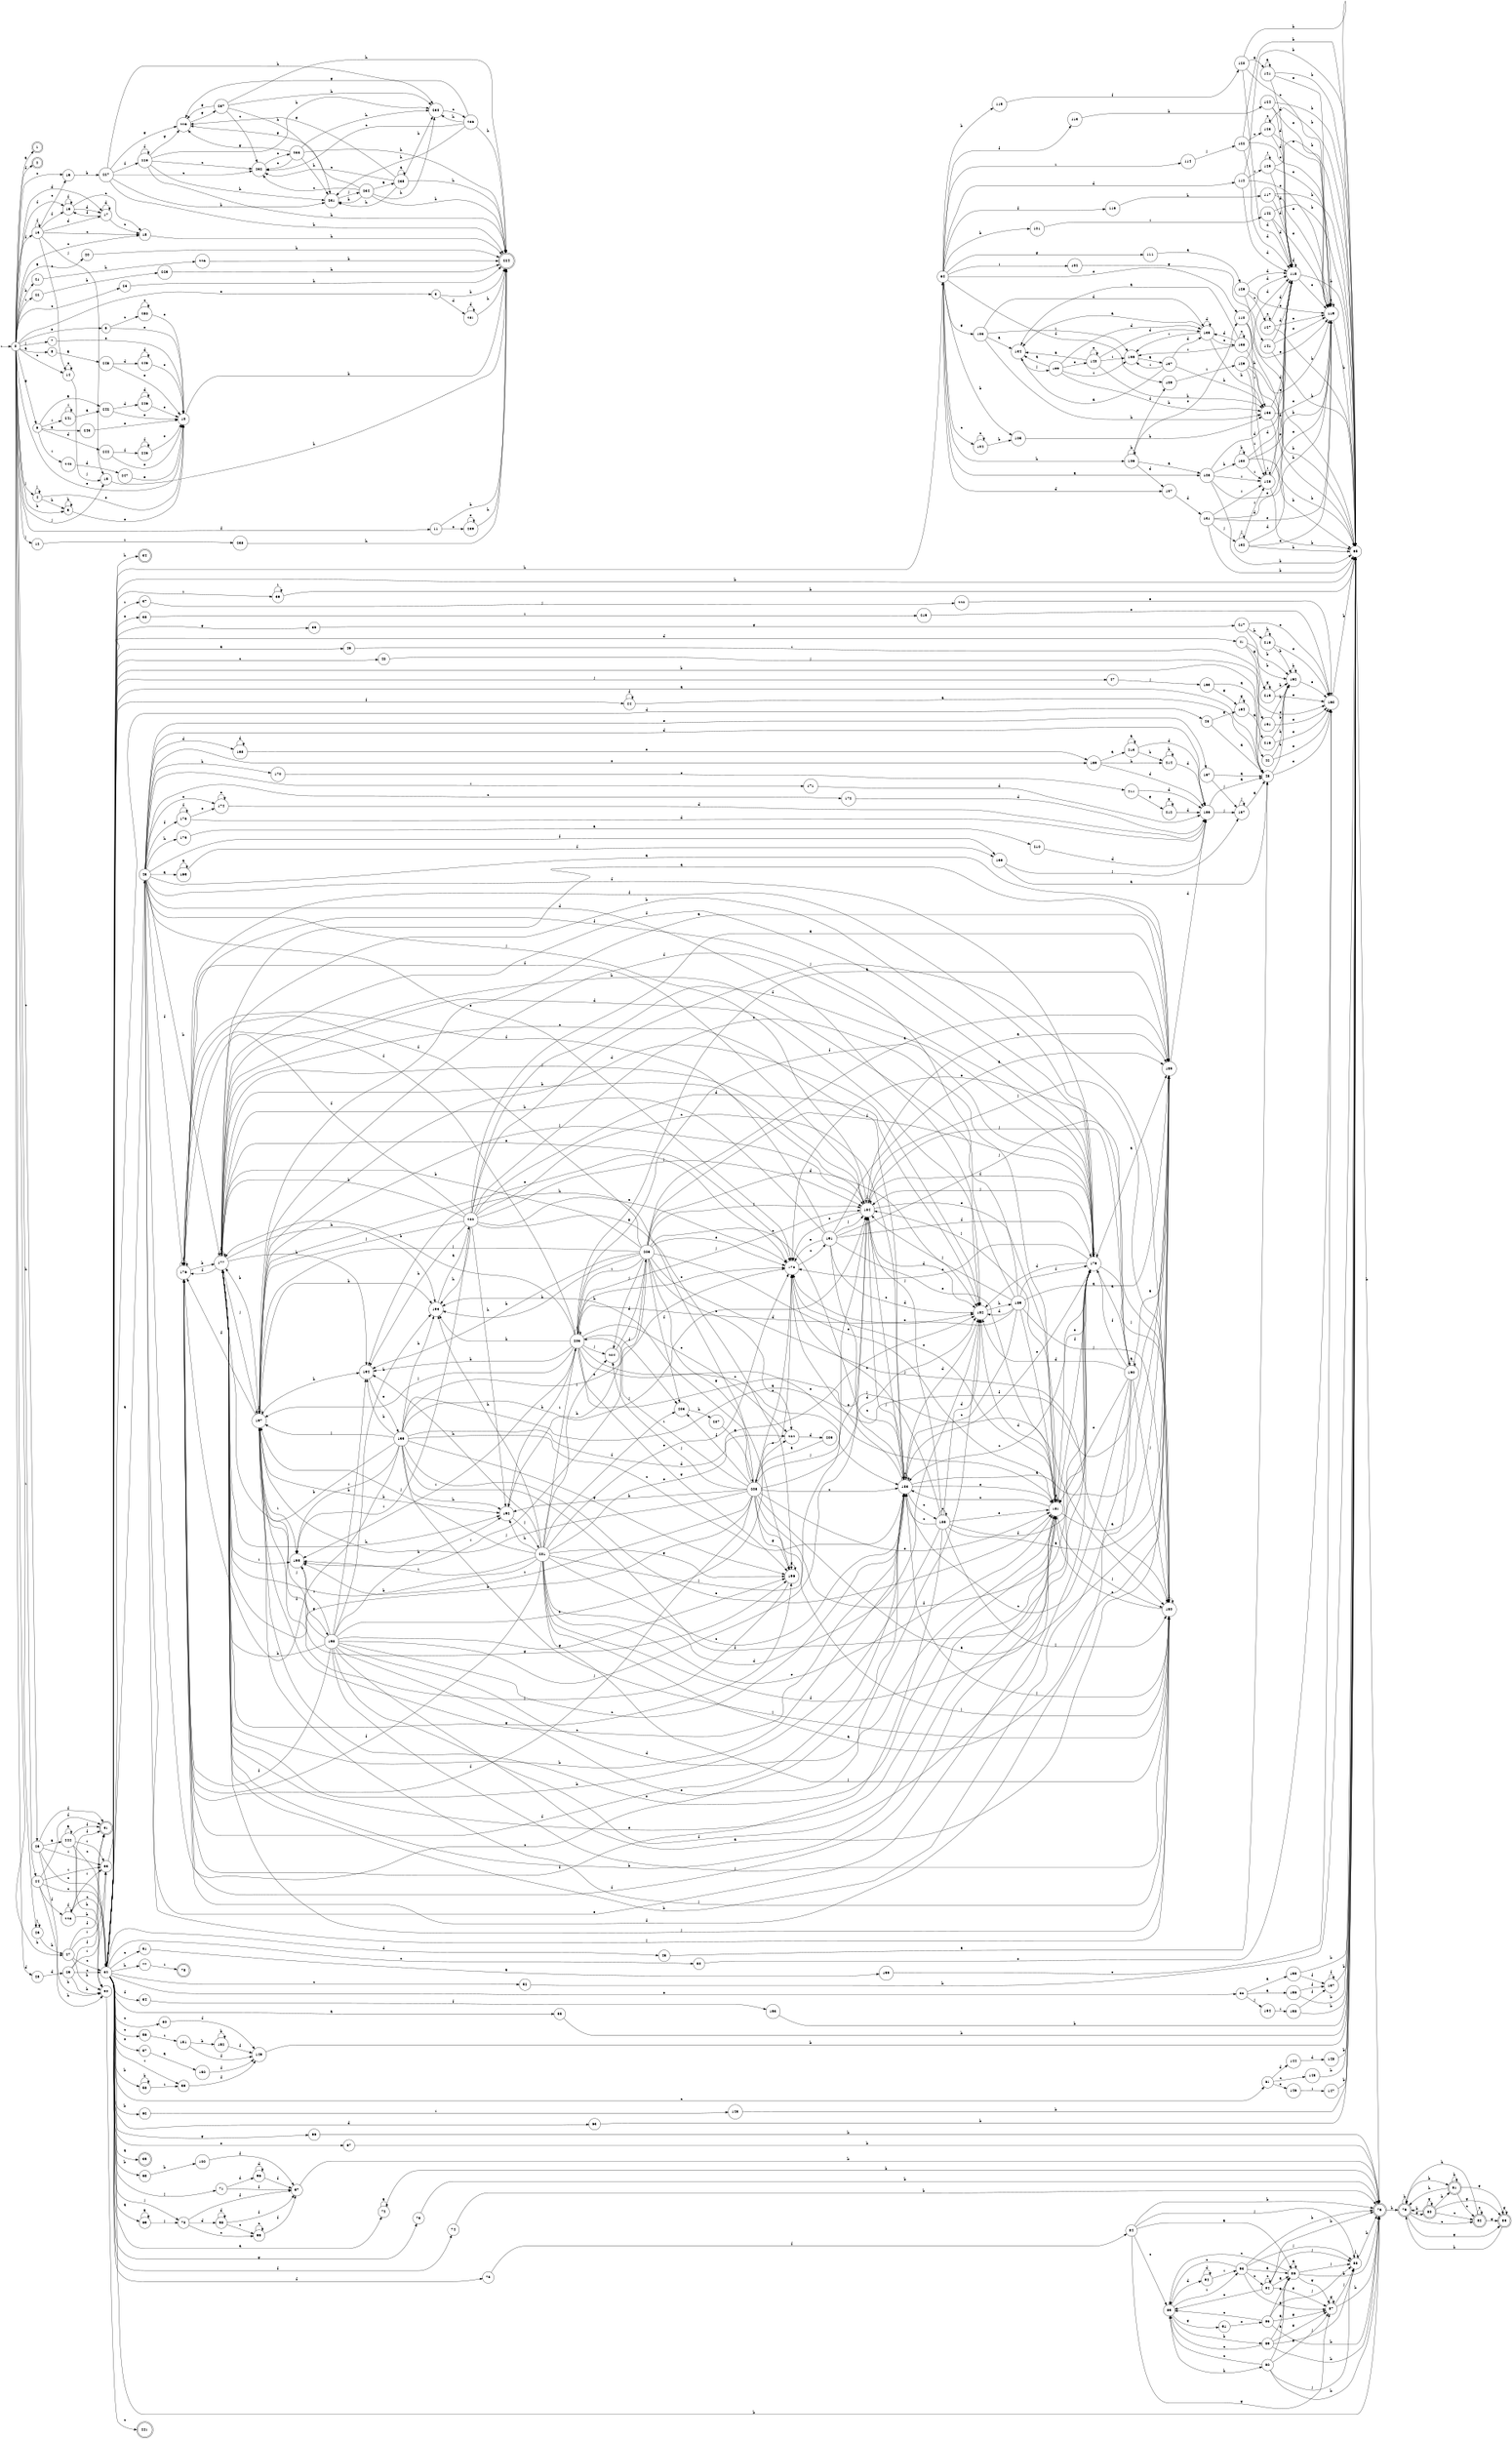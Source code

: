digraph finite_state_machine {
rankdir=LR;
size="20,20";
node [shape = point]; "dummy0"
node [shape = circle]; "0";
"dummy0" -> "0";
node [shape = doublecircle]; "1";node [shape = doublecircle]; "2";node [shape = circle]; "3";
node [shape = circle]; "4";
node [shape = circle]; "5";
node [shape = circle]; "6";
node [shape = circle]; "7";
node [shape = circle]; "8";
node [shape = circle]; "9";
node [shape = circle]; "10";
node [shape = circle]; "11";
node [shape = circle]; "12";
node [shape = circle]; "13";
node [shape = circle]; "14";
node [shape = circle]; "15";
node [shape = circle]; "16";
node [shape = circle]; "17";
node [shape = circle]; "18";
node [shape = circle]; "19";
node [shape = circle]; "20";
node [shape = circle]; "21";
node [shape = circle]; "22";
node [shape = circle]; "23";
node [shape = circle]; "24";
node [shape = circle]; "25";
node [shape = circle]; "26";
node [shape = circle]; "27";
node [shape = circle]; "28";
node [shape = circle]; "29";
node [shape = circle]; "30";
node [shape = doublecircle]; "31";node [shape = circle]; "32";
node [shape = circle]; "33";
node [shape = doublecircle]; "34";node [shape = doublecircle]; "35";node [shape = circle]; "36";
node [shape = circle]; "37";
node [shape = circle]; "38";
node [shape = circle]; "39";
node [shape = circle]; "40";
node [shape = circle]; "41";
node [shape = circle]; "42";
node [shape = circle]; "43";
node [shape = circle]; "44";
node [shape = circle]; "45";
node [shape = circle]; "46";
node [shape = circle]; "47";
node [shape = circle]; "48";
node [shape = circle]; "49";
node [shape = circle]; "50";
node [shape = circle]; "51";
node [shape = circle]; "52";
node [shape = circle]; "53";
node [shape = circle]; "54";
node [shape = circle]; "55";
node [shape = circle]; "56";
node [shape = circle]; "57";
node [shape = circle]; "58";
node [shape = circle]; "59";
node [shape = circle]; "60";
node [shape = circle]; "61";
node [shape = circle]; "62";
node [shape = circle]; "63";
node [shape = circle]; "64";
node [shape = circle]; "65";
node [shape = circle]; "66";
node [shape = circle]; "67";
node [shape = circle]; "68";
node [shape = circle]; "69";
node [shape = circle]; "70";
node [shape = circle]; "71";
node [shape = circle]; "72";
node [shape = circle]; "73";
node [shape = circle]; "74";
node [shape = circle]; "75";
node [shape = doublecircle]; "76";node [shape = circle]; "77";
node [shape = doublecircle]; "78";node [shape = doublecircle]; "79";node [shape = doublecircle]; "80";node [shape = doublecircle]; "81";node [shape = doublecircle]; "82";node [shape = doublecircle]; "83";node [shape = circle]; "84";
node [shape = circle]; "85";
node [shape = circle]; "86";
node [shape = circle]; "87";
node [shape = circle]; "88";
node [shape = circle]; "89";
node [shape = circle]; "90";
node [shape = circle]; "91";
node [shape = circle]; "92";
node [shape = circle]; "93";
node [shape = circle]; "94";
node [shape = circle]; "95";
node [shape = circle]; "96";
node [shape = circle]; "97";
node [shape = circle]; "98";
node [shape = circle]; "99";
node [shape = circle]; "100";
node [shape = circle]; "101";
node [shape = circle]; "102";
node [shape = circle]; "103";
node [shape = circle]; "104";
node [shape = circle]; "105";
node [shape = circle]; "106";
node [shape = circle]; "107";
node [shape = circle]; "108";
node [shape = circle]; "109";
node [shape = circle]; "110";
node [shape = circle]; "111";
node [shape = circle]; "112";
node [shape = circle]; "113";
node [shape = circle]; "114";
node [shape = circle]; "115";
node [shape = circle]; "116";
node [shape = circle]; "117";
node [shape = circle]; "118";
node [shape = circle]; "119";
node [shape = circle]; "120";
node [shape = circle]; "121";
node [shape = circle]; "122";
node [shape = circle]; "123";
node [shape = circle]; "124";
node [shape = circle]; "125";
node [shape = circle]; "126";
node [shape = circle]; "127";
node [shape = circle]; "128";
node [shape = circle]; "129";
node [shape = circle]; "130";
node [shape = circle]; "131";
node [shape = circle]; "132";
node [shape = circle]; "133";
node [shape = circle]; "134";
node [shape = circle]; "135";
node [shape = circle]; "136";
node [shape = circle]; "137";
node [shape = circle]; "138";
node [shape = circle]; "139";
node [shape = circle]; "140";
node [shape = circle]; "141";
node [shape = circle]; "142";
node [shape = circle]; "143";
node [shape = circle]; "144";
node [shape = circle]; "145";
node [shape = circle]; "146";
node [shape = circle]; "147";
node [shape = circle]; "148";
node [shape = circle]; "149";
node [shape = circle]; "150";
node [shape = circle]; "151";
node [shape = circle]; "152";
node [shape = circle]; "153";
node [shape = circle]; "154";
node [shape = circle]; "155";
node [shape = circle]; "156";
node [shape = circle]; "157";
node [shape = circle]; "158";
node [shape = circle]; "159";
node [shape = circle]; "160";
node [shape = circle]; "161";
node [shape = circle]; "162";
node [shape = circle]; "163";
node [shape = circle]; "164";
node [shape = circle]; "165";
node [shape = circle]; "166";
node [shape = circle]; "167";
node [shape = circle]; "168";
node [shape = circle]; "169";
node [shape = circle]; "170";
node [shape = circle]; "171";
node [shape = circle]; "172";
node [shape = circle]; "173";
node [shape = circle]; "174";
node [shape = circle]; "175";
node [shape = circle]; "176";
node [shape = circle]; "177";
node [shape = circle]; "178";
node [shape = circle]; "179";
node [shape = circle]; "180";
node [shape = circle]; "181";
node [shape = circle]; "182";
node [shape = circle]; "183";
node [shape = circle]; "184";
node [shape = circle]; "185";
node [shape = circle]; "186";
node [shape = circle]; "187";
node [shape = circle]; "188";
node [shape = circle]; "189";
node [shape = circle]; "190";
node [shape = circle]; "191";
node [shape = circle]; "192";
node [shape = circle]; "193";
node [shape = circle]; "194";
node [shape = circle]; "195";
node [shape = circle]; "196";
node [shape = circle]; "197";
node [shape = circle]; "198";
node [shape = circle]; "199";
node [shape = circle]; "200";
node [shape = circle]; "201";
node [shape = circle]; "202";
node [shape = circle]; "203";
node [shape = circle]; "204";
node [shape = circle]; "205";
node [shape = circle]; "206";
node [shape = circle]; "207";
node [shape = circle]; "208";
node [shape = circle]; "209";
node [shape = circle]; "210";
node [shape = circle]; "211";
node [shape = circle]; "212";
node [shape = circle]; "213";
node [shape = circle]; "214";
node [shape = circle]; "215";
node [shape = circle]; "216";
node [shape = circle]; "217";
node [shape = circle]; "218";
node [shape = circle]; "219";
node [shape = circle]; "220";
node [shape = doublecircle]; "221";node [shape = circle]; "222";
node [shape = circle]; "223";
node [shape = doublecircle]; "224";node [shape = circle]; "225";
node [shape = circle]; "226";
node [shape = circle]; "227";
node [shape = circle]; "228";
node [shape = circle]; "229";
node [shape = circle]; "230";
node [shape = circle]; "231";
node [shape = circle]; "232";
node [shape = circle]; "233";
node [shape = circle]; "234";
node [shape = circle]; "235";
node [shape = circle]; "236";
node [shape = circle]; "237";
node [shape = circle]; "238";
node [shape = circle]; "239";
node [shape = circle]; "240";
node [shape = circle]; "241";
node [shape = circle]; "242";
node [shape = circle]; "243";
node [shape = circle]; "244";
node [shape = circle]; "245";
node [shape = circle]; "246";
node [shape = circle]; "247";
node [shape = circle]; "248";
node [shape = circle]; "249";
node [shape = circle]; "250";
node [shape = circle]; "251";
"0" -> "8" [label = "a"];
 "0" -> "1" [label = "a"];
 "0" -> "20" [label = "a"];
 "0" -> "16" [label = "f"];
 "0" -> "2" [label = "f"];
 "0" -> "11" [label = "f"];
 "0" -> "13" [label = "f"];
 "0" -> "10" [label = "e"];
 "0" -> "3" [label = "e"];
 "0" -> "6" [label = "e"];
 "0" -> "15" [label = "j"];
 "0" -> "4" [label = "j"];
 "0" -> "12" [label = "j"];
 "0" -> "7" [label = "j"];
 "0" -> "24" [label = "h"];
 "0" -> "27" [label = "h"];
 "0" -> "5" [label = "h"];
 "0" -> "9" [label = "g"];
 "0" -> "18" [label = "c"];
 "0" -> "19" [label = "c"];
 "0" -> "23" [label = "c"];
 "0" -> "25" [label = "c"];
 "0" -> "14" [label = "c"];
 "0" -> "17" [label = "d"];
 "0" -> "28" [label = "d"];
 "0" -> "21" [label = "b"];
 "0" -> "26" [label = "i"];
 "0" -> "22" [label = "i"];
 "28" -> "29" [label = "d"];
 "29" -> "30" [label = "h"];
 "29" -> "31" [label = "f"];
 "29" -> "32" [label = "c"];
 "29" -> "33" [label = "i"];
 "33" -> "34" [label = "h"];
 "32" -> "48" [label = "a"];
 "32" -> "49" [label = "a"];
 "32" -> "35" [label = "a"];
 "32" -> "69" [label = "a"];
 "32" -> "55" [label = "a"];
 "32" -> "72" [label = "a"];
 "32" -> "43" [label = "a"];
 "32" -> "59" [label = "i"];
 "32" -> "36" [label = "i"];
 "32" -> "37" [label = "i"];
 "32" -> "57" [label = "e"];
 "32" -> "67" [label = "e"];
 "32" -> "53" [label = "e"];
 "32" -> "38" [label = "e"];
 "32" -> "73" [label = "g"];
 "32" -> "66" [label = "g"];
 "32" -> "39" [label = "g"];
 "32" -> "50" [label = "c"];
 "32" -> "51" [label = "c"];
 "32" -> "52" [label = "c"];
 "32" -> "40" [label = "c"];
 "32" -> "56" [label = "c"];
 "32" -> "60" [label = "c"];
 "32" -> "61" [label = "c"];
 "32" -> "41" [label = "d"];
 "32" -> "45" [label = "d"];
 "32" -> "46" [label = "d"];
 "32" -> "63" [label = "d"];
 "32" -> "65" [label = "b"];
 "32" -> "68" [label = "b"];
 "32" -> "58" [label = "b"];
 "32" -> "42" [label = "b"];
 "32" -> "76" [label = "b"];
 "32" -> "62" [label = "b"];
 "32" -> "74" [label = "f"];
 "32" -> "75" [label = "f"];
 "32" -> "44" [label = "f"];
 "32" -> "54" [label = "f"];
 "32" -> "71" [label = "j"];
 "32" -> "70" [label = "j"];
 "32" -> "47" [label = "j"];
 "32" -> "64" [label = "h"];
 "32" -> "77" [label = "h"];
 "77" -> "78" [label = "i"];
 "76" -> "79" [label = "h"];
 "79" -> "79" [label = "h"];
 "79" -> "80" [label = "g"];
 "79" -> "83" [label = "g"];
 "79" -> "81" [label = "b"];
 "79" -> "82" [label = "c"];
 "83" -> "83" [label = "g"];
 "83" -> "79" [label = "h"];
 "82" -> "82" [label = "c"];
 "82" -> "79" [label = "h"];
 "82" -> "83" [label = "g"];
 "81" -> "81" [label = "b"];
 "81" -> "79" [label = "h"];
 "81" -> "82" [label = "c"];
 "81" -> "83" [label = "g"];
 "80" -> "80" [label = "g"];
 "80" -> "83" [label = "g"];
 "80" -> "79" [label = "h"];
 "80" -> "81" [label = "b"];
 "80" -> "82" [label = "c"];
 "75" -> "84" [label = "f"];
 "84" -> "85" [label = "c"];
 "84" -> "86" [label = "a"];
 "84" -> "87" [label = "g"];
 "84" -> "88" [label = "j"];
 "84" -> "76" [label = "b"];
 "88" -> "88" [label = "j"];
 "88" -> "76" [label = "b"];
 "87" -> "87" [label = "g"];
 "87" -> "88" [label = "j"];
 "87" -> "76" [label = "b"];
 "86" -> "86" [label = "a"];
 "86" -> "85" [label = "c"];
 "86" -> "87" [label = "g"];
 "86" -> "88" [label = "j"];
 "86" -> "76" [label = "b"];
 "85" -> "89" [label = "b"];
 "85" -> "90" [label = "h"];
 "85" -> "91" [label = "g"];
 "85" -> "92" [label = "d"];
 "85" -> "93" [label = "i"];
 "93" -> "85" [label = "c"];
 "93" -> "94" [label = "c"];
 "93" -> "86" [label = "a"];
 "93" -> "87" [label = "g"];
 "93" -> "88" [label = "j"];
 "93" -> "76" [label = "b"];
 "94" -> "85" [label = "c"];
 "94" -> "94" [label = "c"];
 "94" -> "86" [label = "a"];
 "94" -> "87" [label = "g"];
 "94" -> "88" [label = "j"];
 "94" -> "76" [label = "b"];
 "92" -> "92" [label = "d"];
 "92" -> "93" [label = "i"];
 "91" -> "95" [label = "e"];
 "95" -> "85" [label = "c"];
 "95" -> "86" [label = "a"];
 "95" -> "87" [label = "g"];
 "95" -> "88" [label = "j"];
 "95" -> "76" [label = "b"];
 "90" -> "85" [label = "c"];
 "90" -> "86" [label = "a"];
 "90" -> "87" [label = "g"];
 "90" -> "88" [label = "j"];
 "90" -> "76" [label = "b"];
 "89" -> "85" [label = "c"];
 "89" -> "86" [label = "a"];
 "89" -> "87" [label = "g"];
 "89" -> "88" [label = "j"];
 "89" -> "76" [label = "b"];
 "74" -> "76" [label = "b"];
 "73" -> "76" [label = "b"];
 "72" -> "72" [label = "a"];
 "72" -> "76" [label = "b"];
 "71" -> "96" [label = "d"];
 "71" -> "97" [label = "f"];
 "97" -> "76" [label = "b"];
 "96" -> "96" [label = "d"];
 "96" -> "97" [label = "f"];
 "70" -> "98" [label = "d"];
 "70" -> "99" [label = "c"];
 "70" -> "97" [label = "f"];
 "99" -> "99" [label = "c"];
 "99" -> "97" [label = "f"];
 "98" -> "98" [label = "d"];
 "98" -> "99" [label = "c"];
 "98" -> "97" [label = "f"];
 "69" -> "69" [label = "a"];
 "69" -> "70" [label = "j"];
 "68" -> "100" [label = "b"];
 "100" -> "97" [label = "f"];
 "67" -> "76" [label = "b"];
 "66" -> "76" [label = "b"];
 "65" -> "76" [label = "b"];
 "64" -> "105" [label = "b"];
 "64" -> "115" [label = "b"];
 "64" -> "101" [label = "b"];
 "64" -> "114" [label = "i"];
 "64" -> "102" [label = "i"];
 "64" -> "111" [label = "g"];
 "64" -> "103" [label = "g"];
 "64" -> "104" [label = "c"];
 "64" -> "106" [label = "h"];
 "64" -> "112" [label = "d"];
 "64" -> "107" [label = "d"];
 "64" -> "108" [label = "a"];
 "64" -> "113" [label = "f"];
 "64" -> "116" [label = "f"];
 "64" -> "109" [label = "f"];
 "64" -> "110" [label = "e"];
 "116" -> "117" [label = "h"];
 "117" -> "118" [label = "d"];
 "117" -> "119" [label = "e"];
 "117" -> "65" [label = "b"];
 "119" -> "119" [label = "e"];
 "119" -> "65" [label = "b"];
 "118" -> "118" [label = "d"];
 "118" -> "119" [label = "e"];
 "118" -> "65" [label = "b"];
 "115" -> "120" [label = "f"];
 "120" -> "121" [label = "a"];
 "120" -> "118" [label = "d"];
 "120" -> "119" [label = "e"];
 "120" -> "65" [label = "b"];
 "121" -> "121" [label = "a"];
 "121" -> "118" [label = "d"];
 "121" -> "119" [label = "e"];
 "121" -> "65" [label = "b"];
 "114" -> "122" [label = "j"];
 "122" -> "123" [label = "c"];
 "122" -> "118" [label = "d"];
 "122" -> "119" [label = "e"];
 "122" -> "65" [label = "b"];
 "123" -> "123" [label = "c"];
 "123" -> "118" [label = "d"];
 "123" -> "119" [label = "e"];
 "123" -> "65" [label = "b"];
 "113" -> "124" [label = "b"];
 "124" -> "118" [label = "d"];
 "124" -> "119" [label = "e"];
 "124" -> "65" [label = "b"];
 "112" -> "125" [label = "i"];
 "112" -> "118" [label = "d"];
 "112" -> "119" [label = "e"];
 "112" -> "65" [label = "b"];
 "125" -> "125" [label = "i"];
 "125" -> "118" [label = "d"];
 "125" -> "119" [label = "e"];
 "125" -> "65" [label = "b"];
 "111" -> "126" [label = "a"];
 "126" -> "127" [label = "c"];
 "126" -> "118" [label = "d"];
 "126" -> "119" [label = "e"];
 "126" -> "65" [label = "b"];
 "127" -> "127" [label = "c"];
 "127" -> "118" [label = "d"];
 "127" -> "119" [label = "e"];
 "127" -> "65" [label = "b"];
 "110" -> "128" [label = "i"];
 "110" -> "118" [label = "d"];
 "110" -> "119" [label = "e"];
 "110" -> "65" [label = "b"];
 "128" -> "128" [label = "i"];
 "128" -> "118" [label = "d"];
 "128" -> "119" [label = "e"];
 "128" -> "65" [label = "b"];
 "109" -> "129" [label = "i"];
 "129" -> "128" [label = "i"];
 "129" -> "118" [label = "d"];
 "129" -> "119" [label = "e"];
 "129" -> "65" [label = "b"];
 "108" -> "65" [label = "b"];
 "108" -> "130" [label = "b"];
 "108" -> "128" [label = "i"];
 "108" -> "118" [label = "d"];
 "108" -> "119" [label = "e"];
 "130" -> "65" [label = "b"];
 "130" -> "130" [label = "b"];
 "130" -> "128" [label = "i"];
 "130" -> "118" [label = "d"];
 "130" -> "119" [label = "e"];
 "107" -> "131" [label = "d"];
 "131" -> "132" [label = "j"];
 "131" -> "128" [label = "i"];
 "131" -> "118" [label = "d"];
 "131" -> "119" [label = "e"];
 "131" -> "65" [label = "b"];
 "132" -> "132" [label = "j"];
 "132" -> "128" [label = "i"];
 "132" -> "118" [label = "d"];
 "132" -> "119" [label = "e"];
 "132" -> "65" [label = "b"];
 "106" -> "106" [label = "h"];
 "106" -> "107" [label = "d"];
 "106" -> "108" [label = "a"];
 "106" -> "109" [label = "f"];
 "106" -> "110" [label = "e"];
 "105" -> "133" [label = "h"];
 "133" -> "118" [label = "d"];
 "133" -> "119" [label = "e"];
 "133" -> "65" [label = "b"];
 "104" -> "104" [label = "c"];
 "104" -> "105" [label = "b"];
 "103" -> "134" [label = "a"];
 "103" -> "135" [label = "d"];
 "103" -> "136" [label = "i"];
 "103" -> "133" [label = "h"];
 "136" -> "137" [label = "a"];
 "137" -> "136" [label = "i"];
 "137" -> "134" [label = "a"];
 "137" -> "135" [label = "d"];
 "137" -> "133" [label = "h"];
 "135" -> "135" [label = "d"];
 "135" -> "138" [label = "c"];
 "135" -> "134" [label = "a"];
 "135" -> "136" [label = "i"];
 "135" -> "133" [label = "h"];
 "138" -> "138" [label = "c"];
 "138" -> "135" [label = "d"];
 "138" -> "134" [label = "a"];
 "138" -> "136" [label = "i"];
 "138" -> "133" [label = "h"];
 "134" -> "139" [label = "j"];
 "139" -> "134" [label = "a"];
 "139" -> "140" [label = "e"];
 "139" -> "135" [label = "d"];
 "139" -> "136" [label = "i"];
 "139" -> "133" [label = "h"];
 "140" -> "140" [label = "e"];
 "140" -> "134" [label = "a"];
 "140" -> "135" [label = "d"];
 "140" -> "136" [label = "i"];
 "140" -> "133" [label = "h"];
 "102" -> "141" [label = "g"];
 "141" -> "118" [label = "d"];
 "141" -> "119" [label = "e"];
 "141" -> "65" [label = "b"];
 "101" -> "142" [label = "i"];
 "142" -> "118" [label = "d"];
 "142" -> "119" [label = "e"];
 "142" -> "65" [label = "b"];
 "63" -> "65" [label = "b"];
 "62" -> "143" [label = "i"];
 "143" -> "65" [label = "b"];
 "61" -> "144" [label = "d"];
 "61" -> "145" [label = "c"];
 "61" -> "146" [label = "e"];
 "146" -> "147" [label = "i"];
 "147" -> "65" [label = "b"];
 "145" -> "65" [label = "b"];
 "144" -> "148" [label = "d"];
 "148" -> "65" [label = "b"];
 "60" -> "149" [label = "f"];
 "149" -> "65" [label = "b"];
 "59" -> "149" [label = "f"];
 "58" -> "58" [label = "b"];
 "58" -> "59" [label = "i"];
 "57" -> "150" [label = "a"];
 "150" -> "149" [label = "f"];
 "56" -> "151" [label = "i"];
 "151" -> "152" [label = "b"];
 "151" -> "149" [label = "f"];
 "152" -> "152" [label = "b"];
 "152" -> "149" [label = "f"];
 "55" -> "65" [label = "b"];
 "54" -> "153" [label = "f"];
 "153" -> "65" [label = "b"];
 "53" -> "154" [label = "j"];
 "53" -> "155" [label = "a"];
 "53" -> "156" [label = "a"];
 "156" -> "157" [label = "f"];
 "156" -> "65" [label = "b"];
 "157" -> "157" [label = "f"];
 "157" -> "65" [label = "b"];
 "155" -> "157" [label = "f"];
 "155" -> "65" [label = "b"];
 "154" -> "158" [label = "i"];
 "158" -> "157" [label = "f"];
 "158" -> "65" [label = "b"];
 "52" -> "65" [label = "b"];
 "51" -> "159" [label = "a"];
 "159" -> "160" [label = "e"];
 "160" -> "65" [label = "b"];
 "50" -> "160" [label = "e"];
 "49" -> "161" [label = "i"];
 "161" -> "162" [label = "b"];
 "161" -> "160" [label = "e"];
 "162" -> "162" [label = "b"];
 "162" -> "160" [label = "e"];
 "48" -> "162" [label = "b"];
 "48" -> "160" [label = "e"];
 "47" -> "163" [label = "j"];
 "163" -> "164" [label = "g"];
 "163" -> "48" [label = "a"];
 "164" -> "164" [label = "g"];
 "164" -> "48" [label = "a"];
 "46" -> "164" [label = "g"];
 "46" -> "48" [label = "a"];
 "45" -> "48" [label = "a"];
 "44" -> "44" [label = "f"];
 "44" -> "48" [label = "a"];
 "43" -> "185" [label = "a"];
 "43" -> "165" [label = "a"];
 "43" -> "176" [label = "f"];
 "43" -> "179" [label = "f"];
 "43" -> "173" [label = "f"];
 "43" -> "166" [label = "f"];
 "43" -> "178" [label = "e"];
 "43" -> "181" [label = "e"];
 "43" -> "167" [label = "e"];
 "43" -> "169" [label = "e"];
 "43" -> "174" [label = "e"];
 "43" -> "168" [label = "d"];
 "43" -> "186" [label = "d"];
 "43" -> "182" [label = "d"];
 "43" -> "170" [label = "h"];
 "43" -> "175" [label = "h"];
 "43" -> "171" [label = "i"];
 "43" -> "172" [label = "c"];
 "43" -> "183" [label = "c"];
 "43" -> "177" [label = "b"];
 "43" -> "184" [label = "j"];
 "43" -> "180" [label = "j"];
 "186" -> "187" [label = "j"];
 "186" -> "48" [label = "a"];
 "187" -> "187" [label = "j"];
 "187" -> "48" [label = "a"];
 "185" -> "186" [label = "d"];
 "184" -> "184" [label = "j"];
 "184" -> "180" [label = "j"];
 "184" -> "176" [label = "f"];
 "184" -> "179" [label = "f"];
 "184" -> "177" [label = "b"];
 "184" -> "178" [label = "e"];
 "184" -> "181" [label = "e"];
 "184" -> "182" [label = "d"];
 "184" -> "183" [label = "c"];
 "184" -> "185" [label = "a"];
 "183" -> "188" [label = "c"];
 "183" -> "183" [label = "c"];
 "183" -> "176" [label = "f"];
 "183" -> "179" [label = "f"];
 "183" -> "177" [label = "b"];
 "183" -> "178" [label = "e"];
 "183" -> "181" [label = "e"];
 "183" -> "184" [label = "j"];
 "183" -> "180" [label = "j"];
 "183" -> "182" [label = "d"];
 "183" -> "185" [label = "a"];
 "188" -> "188" [label = "c"];
 "188" -> "183" [label = "c"];
 "188" -> "176" [label = "f"];
 "188" -> "179" [label = "f"];
 "188" -> "177" [label = "b"];
 "188" -> "178" [label = "e"];
 "188" -> "181" [label = "e"];
 "188" -> "184" [label = "j"];
 "188" -> "180" [label = "j"];
 "188" -> "182" [label = "d"];
 "188" -> "185" [label = "a"];
 "182" -> "189" [label = "h"];
 "189" -> "182" [label = "d"];
 "189" -> "176" [label = "f"];
 "189" -> "179" [label = "f"];
 "189" -> "177" [label = "b"];
 "189" -> "178" [label = "e"];
 "189" -> "181" [label = "e"];
 "189" -> "184" [label = "j"];
 "189" -> "180" [label = "j"];
 "189" -> "183" [label = "c"];
 "189" -> "185" [label = "a"];
 "181" -> "178" [label = "e"];
 "181" -> "181" [label = "e"];
 "181" -> "184" [label = "j"];
 "181" -> "180" [label = "j"];
 "181" -> "176" [label = "f"];
 "181" -> "179" [label = "f"];
 "181" -> "177" [label = "b"];
 "181" -> "182" [label = "d"];
 "181" -> "183" [label = "c"];
 "181" -> "185" [label = "a"];
 "180" -> "180" [label = "j"];
 "180" -> "181" [label = "e"];
 "179" -> "176" [label = "f"];
 "179" -> "179" [label = "f"];
 "179" -> "185" [label = "a"];
 "179" -> "190" [label = "a"];
 "179" -> "177" [label = "b"];
 "179" -> "178" [label = "e"];
 "179" -> "181" [label = "e"];
 "179" -> "184" [label = "j"];
 "179" -> "180" [label = "j"];
 "179" -> "182" [label = "d"];
 "179" -> "183" [label = "c"];
 "190" -> "185" [label = "a"];
 "190" -> "190" [label = "a"];
 "190" -> "176" [label = "f"];
 "190" -> "179" [label = "f"];
 "190" -> "177" [label = "b"];
 "190" -> "178" [label = "e"];
 "190" -> "181" [label = "e"];
 "190" -> "184" [label = "j"];
 "190" -> "180" [label = "j"];
 "190" -> "182" [label = "d"];
 "190" -> "183" [label = "c"];
 "178" -> "191" [label = "c"];
 "191" -> "178" [label = "e"];
 "191" -> "181" [label = "e"];
 "191" -> "176" [label = "f"];
 "191" -> "179" [label = "f"];
 "191" -> "177" [label = "b"];
 "191" -> "184" [label = "j"];
 "191" -> "180" [label = "j"];
 "191" -> "182" [label = "d"];
 "191" -> "183" [label = "c"];
 "191" -> "185" [label = "a"];
 "177" -> "177" [label = "b"];
 "177" -> "176" [label = "f"];
 "177" -> "179" [label = "f"];
 "177" -> "192" [label = "h"];
 "177" -> "193" [label = "h"];
 "177" -> "194" [label = "h"];
 "177" -> "195" [label = "i"];
 "177" -> "196" [label = "g"];
 "177" -> "184" [label = "j"];
 "177" -> "180" [label = "j"];
 "177" -> "197" [label = "j"];
 "177" -> "178" [label = "e"];
 "177" -> "181" [label = "e"];
 "177" -> "182" [label = "d"];
 "177" -> "183" [label = "c"];
 "177" -> "185" [label = "a"];
 "197" -> "184" [label = "j"];
 "197" -> "180" [label = "j"];
 "197" -> "197" [label = "j"];
 "197" -> "196" [label = "g"];
 "197" -> "192" [label = "h"];
 "197" -> "193" [label = "h"];
 "197" -> "194" [label = "h"];
 "197" -> "195" [label = "i"];
 "197" -> "176" [label = "f"];
 "197" -> "179" [label = "f"];
 "197" -> "177" [label = "b"];
 "197" -> "178" [label = "e"];
 "197" -> "181" [label = "e"];
 "197" -> "182" [label = "d"];
 "197" -> "183" [label = "c"];
 "197" -> "185" [label = "a"];
 "196" -> "196" [label = "g"];
 "196" -> "197" [label = "j"];
 "195" -> "198" [label = "g"];
 "198" -> "195" [label = "i"];
 "198" -> "192" [label = "h"];
 "198" -> "193" [label = "h"];
 "198" -> "194" [label = "h"];
 "198" -> "196" [label = "g"];
 "198" -> "184" [label = "j"];
 "198" -> "180" [label = "j"];
 "198" -> "197" [label = "j"];
 "198" -> "176" [label = "f"];
 "198" -> "179" [label = "f"];
 "198" -> "177" [label = "b"];
 "198" -> "178" [label = "e"];
 "198" -> "181" [label = "e"];
 "198" -> "182" [label = "d"];
 "198" -> "183" [label = "c"];
 "198" -> "185" [label = "a"];
 "194" -> "199" [label = "e"];
 "199" -> "192" [label = "h"];
 "199" -> "193" [label = "h"];
 "199" -> "194" [label = "h"];
 "199" -> "195" [label = "i"];
 "199" -> "196" [label = "g"];
 "199" -> "184" [label = "j"];
 "199" -> "180" [label = "j"];
 "199" -> "197" [label = "j"];
 "199" -> "176" [label = "f"];
 "199" -> "179" [label = "f"];
 "199" -> "177" [label = "b"];
 "199" -> "178" [label = "e"];
 "199" -> "181" [label = "e"];
 "199" -> "182" [label = "d"];
 "199" -> "183" [label = "c"];
 "199" -> "185" [label = "a"];
 "193" -> "200" [label = "a"];
 "200" -> "192" [label = "h"];
 "200" -> "193" [label = "h"];
 "200" -> "194" [label = "h"];
 "200" -> "195" [label = "i"];
 "200" -> "196" [label = "g"];
 "200" -> "184" [label = "j"];
 "200" -> "180" [label = "j"];
 "200" -> "197" [label = "j"];
 "200" -> "176" [label = "f"];
 "200" -> "179" [label = "f"];
 "200" -> "177" [label = "b"];
 "200" -> "178" [label = "e"];
 "200" -> "181" [label = "e"];
 "200" -> "182" [label = "d"];
 "200" -> "183" [label = "c"];
 "200" -> "185" [label = "a"];
 "192" -> "201" [label = "j"];
 "201" -> "192" [label = "h"];
 "201" -> "193" [label = "h"];
 "201" -> "194" [label = "h"];
 "201" -> "178" [label = "e"];
 "201" -> "202" [label = "e"];
 "201" -> "181" [label = "e"];
 "201" -> "176" [label = "f"];
 "201" -> "203" [label = "f"];
 "201" -> "179" [label = "f"];
 "201" -> "184" [label = "j"];
 "201" -> "180" [label = "j"];
 "201" -> "204" [label = "j"];
 "201" -> "197" [label = "j"];
 "201" -> "195" [label = "i"];
 "201" -> "205" [label = "i"];
 "201" -> "196" [label = "g"];
 "201" -> "177" [label = "b"];
 "201" -> "182" [label = "d"];
 "201" -> "183" [label = "c"];
 "201" -> "185" [label = "a"];
 "205" -> "195" [label = "i"];
 "205" -> "205" [label = "i"];
 "205" -> "178" [label = "e"];
 "205" -> "202" [label = "e"];
 "205" -> "181" [label = "e"];
 "205" -> "176" [label = "f"];
 "205" -> "203" [label = "f"];
 "205" -> "179" [label = "f"];
 "205" -> "184" [label = "j"];
 "205" -> "180" [label = "j"];
 "205" -> "204" [label = "j"];
 "205" -> "197" [label = "j"];
 "205" -> "192" [label = "h"];
 "205" -> "193" [label = "h"];
 "205" -> "194" [label = "h"];
 "205" -> "196" [label = "g"];
 "205" -> "177" [label = "b"];
 "205" -> "182" [label = "d"];
 "205" -> "183" [label = "c"];
 "205" -> "185" [label = "a"];
 "204" -> "206" [label = "d"];
 "206" -> "184" [label = "j"];
 "206" -> "180" [label = "j"];
 "206" -> "204" [label = "j"];
 "206" -> "197" [label = "j"];
 "206" -> "178" [label = "e"];
 "206" -> "202" [label = "e"];
 "206" -> "181" [label = "e"];
 "206" -> "176" [label = "f"];
 "206" -> "203" [label = "f"];
 "206" -> "179" [label = "f"];
 "206" -> "195" [label = "i"];
 "206" -> "205" [label = "i"];
 "206" -> "192" [label = "h"];
 "206" -> "193" [label = "h"];
 "206" -> "194" [label = "h"];
 "206" -> "196" [label = "g"];
 "206" -> "177" [label = "b"];
 "206" -> "182" [label = "d"];
 "206" -> "183" [label = "c"];
 "206" -> "185" [label = "a"];
 "203" -> "207" [label = "h"];
 "207" -> "208" [label = "a"];
 "208" -> "178" [label = "e"];
 "208" -> "202" [label = "e"];
 "208" -> "181" [label = "e"];
 "208" -> "176" [label = "f"];
 "208" -> "203" [label = "f"];
 "208" -> "179" [label = "f"];
 "208" -> "184" [label = "j"];
 "208" -> "180" [label = "j"];
 "208" -> "204" [label = "j"];
 "208" -> "197" [label = "j"];
 "208" -> "195" [label = "i"];
 "208" -> "205" [label = "i"];
 "208" -> "192" [label = "h"];
 "208" -> "193" [label = "h"];
 "208" -> "194" [label = "h"];
 "208" -> "196" [label = "g"];
 "208" -> "177" [label = "b"];
 "208" -> "182" [label = "d"];
 "208" -> "183" [label = "c"];
 "208" -> "185" [label = "a"];
 "202" -> "209" [label = "d"];
 "209" -> "208" [label = "a"];
 "176" -> "176" [label = "f"];
 "176" -> "177" [label = "b"];
 "175" -> "210" [label = "a"];
 "210" -> "186" [label = "d"];
 "174" -> "174" [label = "e"];
 "174" -> "186" [label = "d"];
 "173" -> "173" [label = "f"];
 "173" -> "174" [label = "e"];
 "173" -> "186" [label = "d"];
 "172" -> "186" [label = "d"];
 "171" -> "186" [label = "d"];
 "170" -> "211" [label = "e"];
 "211" -> "212" [label = "g"];
 "211" -> "186" [label = "d"];
 "212" -> "212" [label = "g"];
 "212" -> "186" [label = "d"];
 "169" -> "213" [label = "a"];
 "169" -> "214" [label = "h"];
 "169" -> "186" [label = "d"];
 "214" -> "214" [label = "h"];
 "214" -> "186" [label = "d"];
 "213" -> "213" [label = "a"];
 "213" -> "214" [label = "h"];
 "213" -> "186" [label = "d"];
 "168" -> "168" [label = "d"];
 "168" -> "169" [label = "e"];
 "167" -> "187" [label = "j"];
 "167" -> "48" [label = "a"];
 "166" -> "187" [label = "j"];
 "166" -> "48" [label = "a"];
 "165" -> "165" [label = "a"];
 "165" -> "166" [label = "f"];
 "42" -> "162" [label = "b"];
 "42" -> "160" [label = "e"];
 "41" -> "215" [label = "g"];
 "41" -> "162" [label = "b"];
 "41" -> "160" [label = "e"];
 "215" -> "215" [label = "g"];
 "215" -> "162" [label = "b"];
 "215" -> "160" [label = "e"];
 "40" -> "216" [label = "j"];
 "216" -> "162" [label = "b"];
 "216" -> "160" [label = "e"];
 "39" -> "217" [label = "g"];
 "217" -> "218" [label = "h"];
 "217" -> "162" [label = "b"];
 "217" -> "160" [label = "e"];
 "218" -> "218" [label = "h"];
 "218" -> "162" [label = "b"];
 "218" -> "160" [label = "e"];
 "38" -> "219" [label = "i"];
 "219" -> "160" [label = "e"];
 "37" -> "220" [label = "j"];
 "220" -> "160" [label = "e"];
 "36" -> "36" [label = "i"];
 "36" -> "65" [label = "b"];
 "30" -> "221" [label = "c"];
 "27" -> "30" [label = "h"];
 "27" -> "31" [label = "f"];
 "27" -> "32" [label = "c"];
 "27" -> "33" [label = "i"];
 "26" -> "26" [label = "i"];
 "26" -> "27" [label = "h"];
 "25" -> "222" [label = "a"];
 "25" -> "30" [label = "h"];
 "25" -> "31" [label = "f"];
 "25" -> "32" [label = "c"];
 "25" -> "33" [label = "i"];
 "222" -> "222" [label = "a"];
 "222" -> "30" [label = "h"];
 "222" -> "31" [label = "f"];
 "222" -> "32" [label = "c"];
 "222" -> "33" [label = "i"];
 "24" -> "31" [label = "f"];
 "24" -> "223" [label = "f"];
 "24" -> "30" [label = "h"];
 "24" -> "32" [label = "c"];
 "24" -> "33" [label = "i"];
 "223" -> "31" [label = "f"];
 "223" -> "223" [label = "f"];
 "223" -> "30" [label = "h"];
 "223" -> "32" [label = "c"];
 "223" -> "33" [label = "i"];
 "23" -> "224" [label = "h"];
 "22" -> "225" [label = "b"];
 "225" -> "224" [label = "h"];
 "21" -> "226" [label = "h"];
 "226" -> "224" [label = "h"];
 "20" -> "224" [label = "h"];
 "19" -> "227" [label = "b"];
 "227" -> "228" [label = "f"];
 "227" -> "229" [label = "g"];
 "227" -> "224" [label = "h"];
 "227" -> "230" [label = "h"];
 "227" -> "231" [label = "h"];
 "227" -> "232" [label = "c"];
 "232" -> "233" [label = "c"];
 "233" -> "232" [label = "c"];
 "233" -> "229" [label = "g"];
 "233" -> "224" [label = "h"];
 "233" -> "230" [label = "h"];
 "233" -> "231" [label = "h"];
 "231" -> "234" [label = "j"];
 "234" -> "224" [label = "h"];
 "234" -> "230" [label = "h"];
 "234" -> "231" [label = "h"];
 "234" -> "235" [label = "a"];
 "234" -> "229" [label = "g"];
 "234" -> "232" [label = "c"];
 "235" -> "235" [label = "a"];
 "235" -> "224" [label = "h"];
 "235" -> "230" [label = "h"];
 "235" -> "231" [label = "h"];
 "235" -> "229" [label = "g"];
 "235" -> "232" [label = "c"];
 "230" -> "236" [label = "c"];
 "236" -> "224" [label = "h"];
 "236" -> "230" [label = "h"];
 "236" -> "231" [label = "h"];
 "236" -> "229" [label = "g"];
 "236" -> "232" [label = "c"];
 "229" -> "237" [label = "g"];
 "237" -> "229" [label = "g"];
 "237" -> "224" [label = "h"];
 "237" -> "230" [label = "h"];
 "237" -> "231" [label = "h"];
 "237" -> "232" [label = "c"];
 "228" -> "228" [label = "f"];
 "228" -> "229" [label = "g"];
 "228" -> "224" [label = "h"];
 "228" -> "230" [label = "h"];
 "228" -> "231" [label = "h"];
 "228" -> "232" [label = "c"];
 "18" -> "224" [label = "h"];
 "17" -> "17" [label = "d"];
 "17" -> "16" [label = "f"];
 "17" -> "18" [label = "c"];
 "16" -> "16" [label = "f"];
 "16" -> "17" [label = "d"];
 "16" -> "18" [label = "c"];
 "15" -> "224" [label = "h"];
 "14" -> "14" [label = "c"];
 "14" -> "15" [label = "j"];
 "13" -> "16" [label = "f"];
 "13" -> "13" [label = "f"];
 "13" -> "18" [label = "c"];
 "13" -> "19" [label = "c"];
 "13" -> "14" [label = "c"];
 "13" -> "15" [label = "j"];
 "13" -> "17" [label = "d"];
 "12" -> "238" [label = "i"];
 "238" -> "224" [label = "h"];
 "11" -> "239" [label = "e"];
 "11" -> "224" [label = "h"];
 "239" -> "239" [label = "e"];
 "239" -> "224" [label = "h"];
 "10" -> "224" [label = "h"];
 "9" -> "240" [label = "i"];
 "9" -> "241" [label = "i"];
 "9" -> "242" [label = "a"];
 "9" -> "243" [label = "a"];
 "9" -> "244" [label = "d"];
 "244" -> "245" [label = "f"];
 "244" -> "10" [label = "e"];
 "245" -> "245" [label = "f"];
 "245" -> "10" [label = "e"];
 "243" -> "10" [label = "e"];
 "242" -> "246" [label = "d"];
 "242" -> "10" [label = "e"];
 "246" -> "246" [label = "d"];
 "246" -> "10" [label = "e"];
 "241" -> "241" [label = "i"];
 "241" -> "242" [label = "a"];
 "240" -> "247" [label = "d"];
 "247" -> "10" [label = "e"];
 "8" -> "248" [label = "a"];
 "248" -> "249" [label = "d"];
 "248" -> "10" [label = "e"];
 "249" -> "249" [label = "d"];
 "249" -> "10" [label = "e"];
 "7" -> "10" [label = "e"];
 "6" -> "250" [label = "c"];
 "6" -> "10" [label = "e"];
 "250" -> "250" [label = "c"];
 "250" -> "10" [label = "e"];
 "5" -> "5" [label = "h"];
 "5" -> "10" [label = "e"];
 "4" -> "4" [label = "j"];
 "4" -> "5" [label = "h"];
 "4" -> "10" [label = "e"];
 "3" -> "251" [label = "d"];
 "3" -> "224" [label = "h"];
 "251" -> "251" [label = "d"];
 "251" -> "224" [label = "h"];
 }
